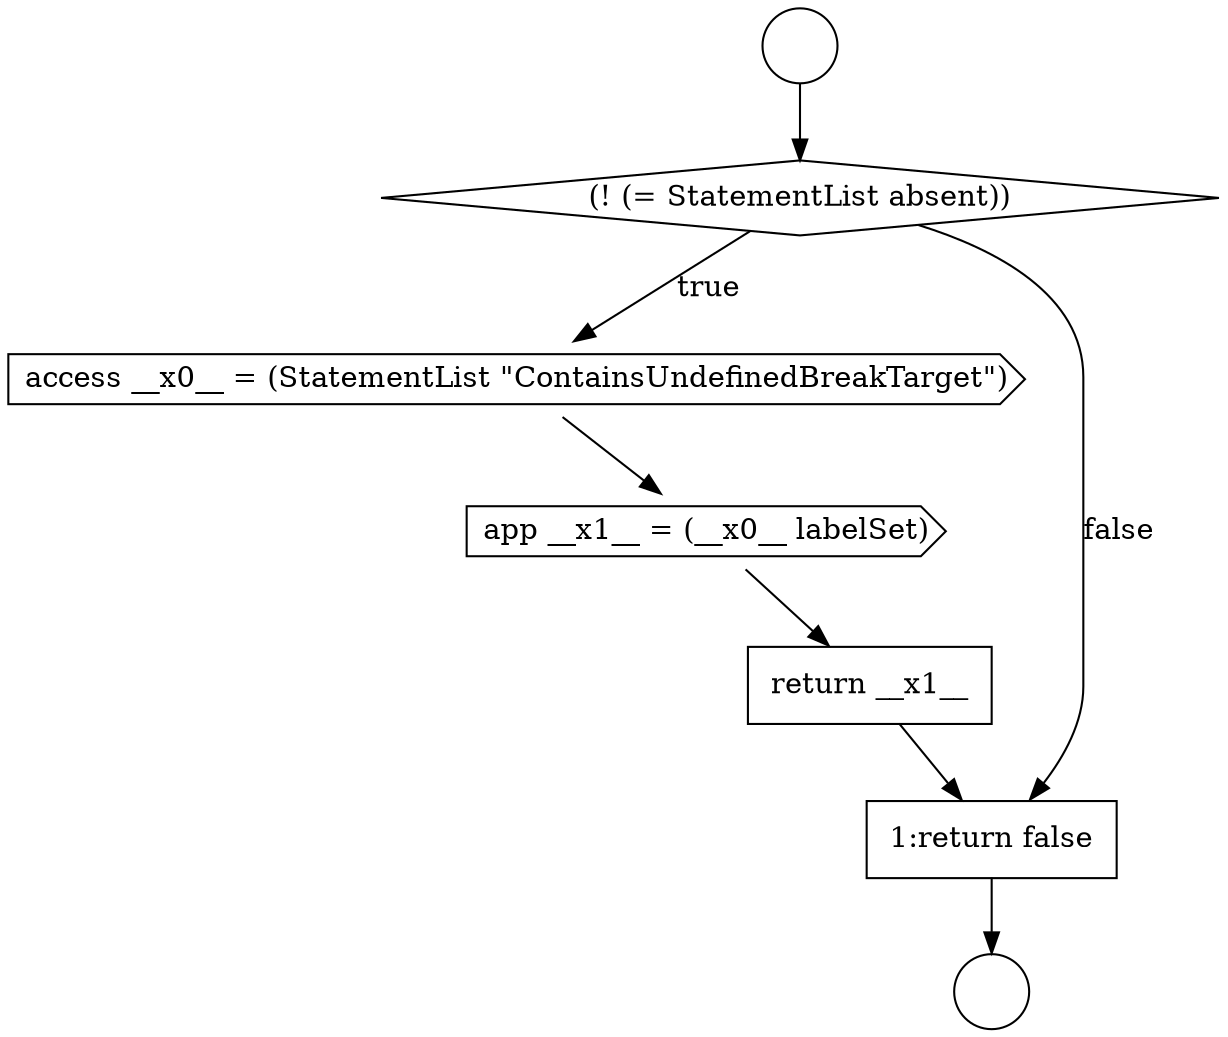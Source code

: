 digraph {
  node7112 [shape=cds, label=<<font color="black">app __x1__ = (__x0__ labelSet)</font>> color="black" fillcolor="white" style=filled]
  node7110 [shape=diamond, label=<<font color="black">(! (= StatementList absent))</font>> color="black" fillcolor="white" style=filled]
  node7111 [shape=cds, label=<<font color="black">access __x0__ = (StatementList &quot;ContainsUndefinedBreakTarget&quot;)</font>> color="black" fillcolor="white" style=filled]
  node7109 [shape=circle label=" " color="black" fillcolor="white" style=filled]
  node7113 [shape=none, margin=0, label=<<font color="black">
    <table border="0" cellborder="1" cellspacing="0" cellpadding="10">
      <tr><td align="left">return __x1__</td></tr>
    </table>
  </font>> color="black" fillcolor="white" style=filled]
  node7114 [shape=none, margin=0, label=<<font color="black">
    <table border="0" cellborder="1" cellspacing="0" cellpadding="10">
      <tr><td align="left">1:return false</td></tr>
    </table>
  </font>> color="black" fillcolor="white" style=filled]
  node7108 [shape=circle label=" " color="black" fillcolor="white" style=filled]
  node7112 -> node7113 [ color="black"]
  node7108 -> node7110 [ color="black"]
  node7110 -> node7111 [label=<<font color="black">true</font>> color="black"]
  node7110 -> node7114 [label=<<font color="black">false</font>> color="black"]
  node7114 -> node7109 [ color="black"]
  node7111 -> node7112 [ color="black"]
  node7113 -> node7114 [ color="black"]
}
